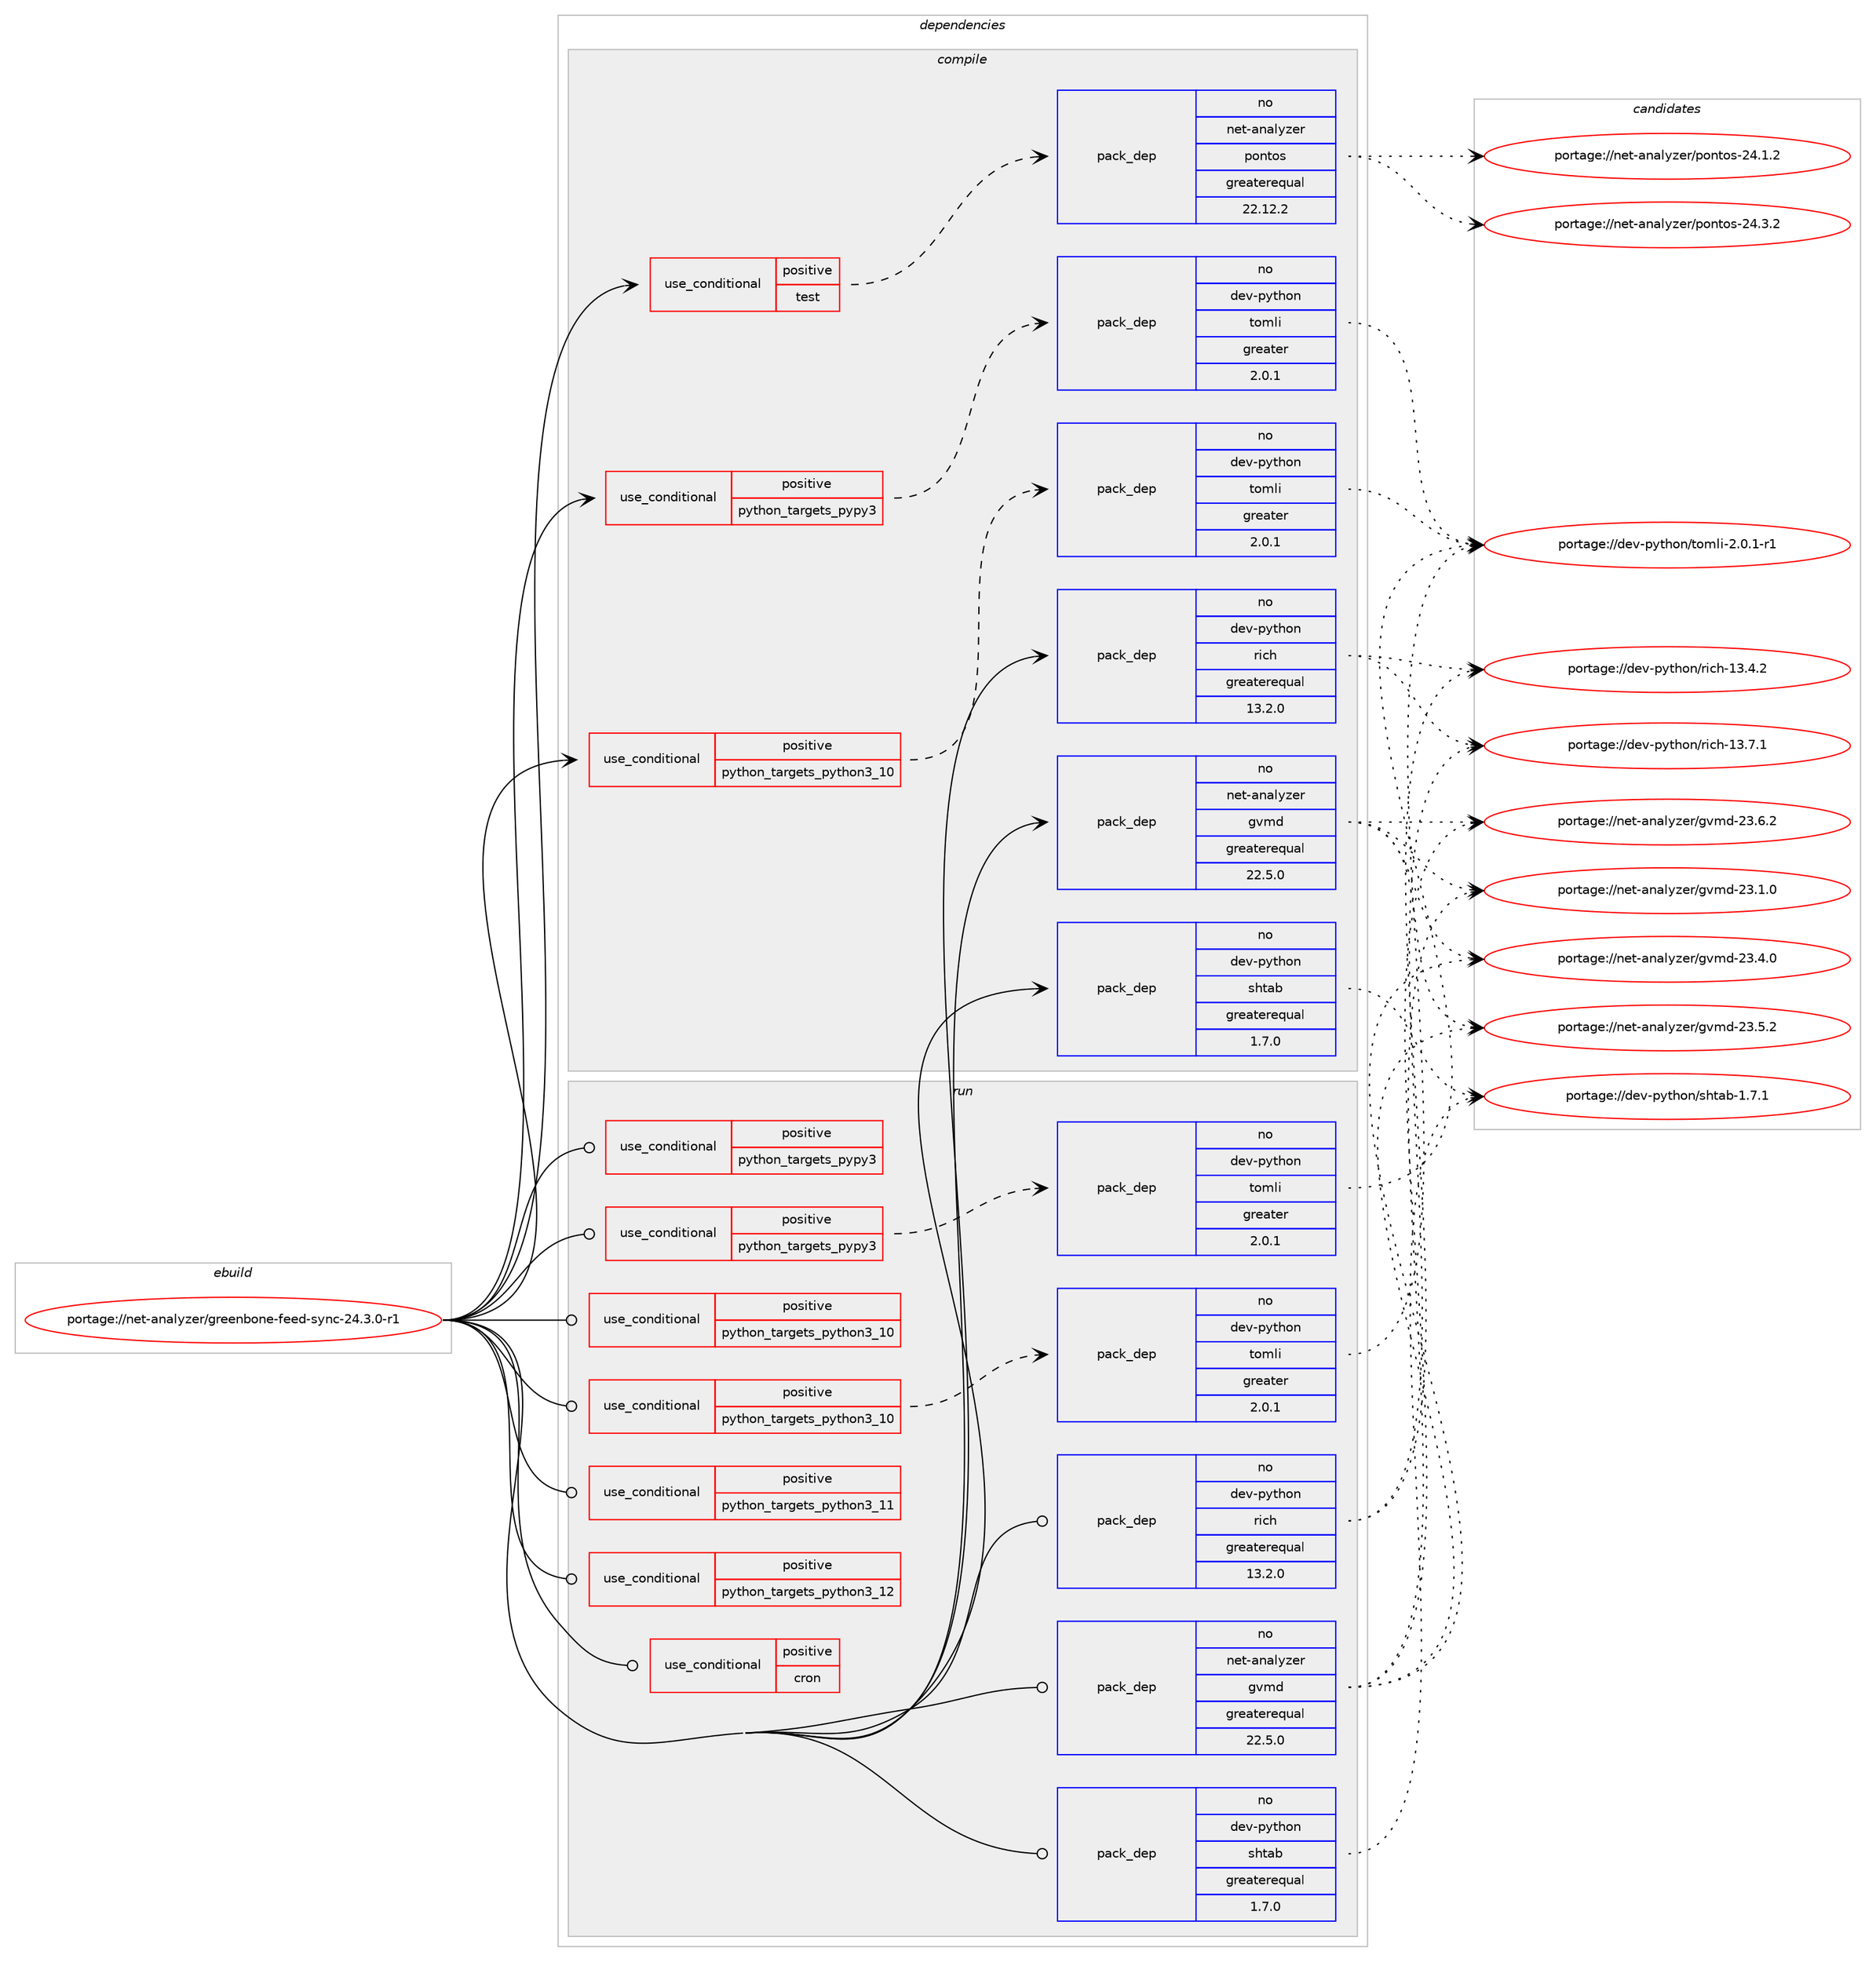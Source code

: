 digraph prolog {

# *************
# Graph options
# *************

newrank=true;
concentrate=true;
compound=true;
graph [rankdir=LR,fontname=Helvetica,fontsize=10,ranksep=1.5];#, ranksep=2.5, nodesep=0.2];
edge  [arrowhead=vee];
node  [fontname=Helvetica,fontsize=10];

# **********
# The ebuild
# **********

subgraph cluster_leftcol {
color=gray;
rank=same;
label=<<i>ebuild</i>>;
id [label="portage://net-analyzer/greenbone-feed-sync-24.3.0-r1", color=red, width=4, href="../net-analyzer/greenbone-feed-sync-24.3.0-r1.svg"];
}

# ****************
# The dependencies
# ****************

subgraph cluster_midcol {
color=gray;
label=<<i>dependencies</i>>;
subgraph cluster_compile {
fillcolor="#eeeeee";
style=filled;
label=<<i>compile</i>>;
subgraph cond84651 {
dependency173320 [label=<<TABLE BORDER="0" CELLBORDER="1" CELLSPACING="0" CELLPADDING="4"><TR><TD ROWSPAN="3" CELLPADDING="10">use_conditional</TD></TR><TR><TD>positive</TD></TR><TR><TD>python_targets_pypy3</TD></TR></TABLE>>, shape=none, color=red];
subgraph pack86173 {
dependency173321 [label=<<TABLE BORDER="0" CELLBORDER="1" CELLSPACING="0" CELLPADDING="4" WIDTH="220"><TR><TD ROWSPAN="6" CELLPADDING="30">pack_dep</TD></TR><TR><TD WIDTH="110">no</TD></TR><TR><TD>dev-python</TD></TR><TR><TD>tomli</TD></TR><TR><TD>greater</TD></TR><TR><TD>2.0.1</TD></TR></TABLE>>, shape=none, color=blue];
}
dependency173320:e -> dependency173321:w [weight=20,style="dashed",arrowhead="vee"];
}
id:e -> dependency173320:w [weight=20,style="solid",arrowhead="vee"];
subgraph cond84652 {
dependency173322 [label=<<TABLE BORDER="0" CELLBORDER="1" CELLSPACING="0" CELLPADDING="4"><TR><TD ROWSPAN="3" CELLPADDING="10">use_conditional</TD></TR><TR><TD>positive</TD></TR><TR><TD>python_targets_python3_10</TD></TR></TABLE>>, shape=none, color=red];
subgraph pack86174 {
dependency173323 [label=<<TABLE BORDER="0" CELLBORDER="1" CELLSPACING="0" CELLPADDING="4" WIDTH="220"><TR><TD ROWSPAN="6" CELLPADDING="30">pack_dep</TD></TR><TR><TD WIDTH="110">no</TD></TR><TR><TD>dev-python</TD></TR><TR><TD>tomli</TD></TR><TR><TD>greater</TD></TR><TR><TD>2.0.1</TD></TR></TABLE>>, shape=none, color=blue];
}
dependency173322:e -> dependency173323:w [weight=20,style="dashed",arrowhead="vee"];
}
id:e -> dependency173322:w [weight=20,style="solid",arrowhead="vee"];
subgraph cond84653 {
dependency173324 [label=<<TABLE BORDER="0" CELLBORDER="1" CELLSPACING="0" CELLPADDING="4"><TR><TD ROWSPAN="3" CELLPADDING="10">use_conditional</TD></TR><TR><TD>positive</TD></TR><TR><TD>test</TD></TR></TABLE>>, shape=none, color=red];
subgraph pack86175 {
dependency173325 [label=<<TABLE BORDER="0" CELLBORDER="1" CELLSPACING="0" CELLPADDING="4" WIDTH="220"><TR><TD ROWSPAN="6" CELLPADDING="30">pack_dep</TD></TR><TR><TD WIDTH="110">no</TD></TR><TR><TD>net-analyzer</TD></TR><TR><TD>pontos</TD></TR><TR><TD>greaterequal</TD></TR><TR><TD>22.12.2</TD></TR></TABLE>>, shape=none, color=blue];
}
dependency173324:e -> dependency173325:w [weight=20,style="dashed",arrowhead="vee"];
}
id:e -> dependency173324:w [weight=20,style="solid",arrowhead="vee"];
# *** BEGIN UNKNOWN DEPENDENCY TYPE (TODO) ***
# id -> package_dependency(portage://net-analyzer/greenbone-feed-sync-24.3.0-r1,install,no,acct-user,gvm,none,[,,],[],[])
# *** END UNKNOWN DEPENDENCY TYPE (TODO) ***

subgraph pack86176 {
dependency173326 [label=<<TABLE BORDER="0" CELLBORDER="1" CELLSPACING="0" CELLPADDING="4" WIDTH="220"><TR><TD ROWSPAN="6" CELLPADDING="30">pack_dep</TD></TR><TR><TD WIDTH="110">no</TD></TR><TR><TD>dev-python</TD></TR><TR><TD>rich</TD></TR><TR><TD>greaterequal</TD></TR><TR><TD>13.2.0</TD></TR></TABLE>>, shape=none, color=blue];
}
id:e -> dependency173326:w [weight=20,style="solid",arrowhead="vee"];
subgraph pack86177 {
dependency173327 [label=<<TABLE BORDER="0" CELLBORDER="1" CELLSPACING="0" CELLPADDING="4" WIDTH="220"><TR><TD ROWSPAN="6" CELLPADDING="30">pack_dep</TD></TR><TR><TD WIDTH="110">no</TD></TR><TR><TD>dev-python</TD></TR><TR><TD>shtab</TD></TR><TR><TD>greaterequal</TD></TR><TR><TD>1.7.0</TD></TR></TABLE>>, shape=none, color=blue];
}
id:e -> dependency173327:w [weight=20,style="solid",arrowhead="vee"];
subgraph pack86178 {
dependency173328 [label=<<TABLE BORDER="0" CELLBORDER="1" CELLSPACING="0" CELLPADDING="4" WIDTH="220"><TR><TD ROWSPAN="6" CELLPADDING="30">pack_dep</TD></TR><TR><TD WIDTH="110">no</TD></TR><TR><TD>net-analyzer</TD></TR><TR><TD>gvmd</TD></TR><TR><TD>greaterequal</TD></TR><TR><TD>22.5.0</TD></TR></TABLE>>, shape=none, color=blue];
}
id:e -> dependency173328:w [weight=20,style="solid",arrowhead="vee"];
# *** BEGIN UNKNOWN DEPENDENCY TYPE (TODO) ***
# id -> package_dependency(portage://net-analyzer/greenbone-feed-sync-24.3.0-r1,install,no,net-misc,rsync,none,[,,],[],[])
# *** END UNKNOWN DEPENDENCY TYPE (TODO) ***

}
subgraph cluster_compileandrun {
fillcolor="#eeeeee";
style=filled;
label=<<i>compile and run</i>>;
}
subgraph cluster_run {
fillcolor="#eeeeee";
style=filled;
label=<<i>run</i>>;
subgraph cond84654 {
dependency173329 [label=<<TABLE BORDER="0" CELLBORDER="1" CELLSPACING="0" CELLPADDING="4"><TR><TD ROWSPAN="3" CELLPADDING="10">use_conditional</TD></TR><TR><TD>positive</TD></TR><TR><TD>cron</TD></TR></TABLE>>, shape=none, color=red];
# *** BEGIN UNKNOWN DEPENDENCY TYPE (TODO) ***
# dependency173329 -> package_dependency(portage://net-analyzer/greenbone-feed-sync-24.3.0-r1,run,no,virtual,cron,none,[,,],[],[])
# *** END UNKNOWN DEPENDENCY TYPE (TODO) ***

}
id:e -> dependency173329:w [weight=20,style="solid",arrowhead="odot"];
subgraph cond84655 {
dependency173330 [label=<<TABLE BORDER="0" CELLBORDER="1" CELLSPACING="0" CELLPADDING="4"><TR><TD ROWSPAN="3" CELLPADDING="10">use_conditional</TD></TR><TR><TD>positive</TD></TR><TR><TD>python_targets_pypy3</TD></TR></TABLE>>, shape=none, color=red];
# *** BEGIN UNKNOWN DEPENDENCY TYPE (TODO) ***
# dependency173330 -> package_dependency(portage://net-analyzer/greenbone-feed-sync-24.3.0-r1,run,no,dev-python,pypy3,none,[,,],any_same_slot,[])
# *** END UNKNOWN DEPENDENCY TYPE (TODO) ***

}
id:e -> dependency173330:w [weight=20,style="solid",arrowhead="odot"];
subgraph cond84656 {
dependency173331 [label=<<TABLE BORDER="0" CELLBORDER="1" CELLSPACING="0" CELLPADDING="4"><TR><TD ROWSPAN="3" CELLPADDING="10">use_conditional</TD></TR><TR><TD>positive</TD></TR><TR><TD>python_targets_pypy3</TD></TR></TABLE>>, shape=none, color=red];
subgraph pack86179 {
dependency173332 [label=<<TABLE BORDER="0" CELLBORDER="1" CELLSPACING="0" CELLPADDING="4" WIDTH="220"><TR><TD ROWSPAN="6" CELLPADDING="30">pack_dep</TD></TR><TR><TD WIDTH="110">no</TD></TR><TR><TD>dev-python</TD></TR><TR><TD>tomli</TD></TR><TR><TD>greater</TD></TR><TR><TD>2.0.1</TD></TR></TABLE>>, shape=none, color=blue];
}
dependency173331:e -> dependency173332:w [weight=20,style="dashed",arrowhead="vee"];
}
id:e -> dependency173331:w [weight=20,style="solid",arrowhead="odot"];
subgraph cond84657 {
dependency173333 [label=<<TABLE BORDER="0" CELLBORDER="1" CELLSPACING="0" CELLPADDING="4"><TR><TD ROWSPAN="3" CELLPADDING="10">use_conditional</TD></TR><TR><TD>positive</TD></TR><TR><TD>python_targets_python3_10</TD></TR></TABLE>>, shape=none, color=red];
# *** BEGIN UNKNOWN DEPENDENCY TYPE (TODO) ***
# dependency173333 -> package_dependency(portage://net-analyzer/greenbone-feed-sync-24.3.0-r1,run,no,dev-lang,python,none,[,,],[slot(3.10)],[])
# *** END UNKNOWN DEPENDENCY TYPE (TODO) ***

}
id:e -> dependency173333:w [weight=20,style="solid",arrowhead="odot"];
subgraph cond84658 {
dependency173334 [label=<<TABLE BORDER="0" CELLBORDER="1" CELLSPACING="0" CELLPADDING="4"><TR><TD ROWSPAN="3" CELLPADDING="10">use_conditional</TD></TR><TR><TD>positive</TD></TR><TR><TD>python_targets_python3_10</TD></TR></TABLE>>, shape=none, color=red];
subgraph pack86180 {
dependency173335 [label=<<TABLE BORDER="0" CELLBORDER="1" CELLSPACING="0" CELLPADDING="4" WIDTH="220"><TR><TD ROWSPAN="6" CELLPADDING="30">pack_dep</TD></TR><TR><TD WIDTH="110">no</TD></TR><TR><TD>dev-python</TD></TR><TR><TD>tomli</TD></TR><TR><TD>greater</TD></TR><TR><TD>2.0.1</TD></TR></TABLE>>, shape=none, color=blue];
}
dependency173334:e -> dependency173335:w [weight=20,style="dashed",arrowhead="vee"];
}
id:e -> dependency173334:w [weight=20,style="solid",arrowhead="odot"];
subgraph cond84659 {
dependency173336 [label=<<TABLE BORDER="0" CELLBORDER="1" CELLSPACING="0" CELLPADDING="4"><TR><TD ROWSPAN="3" CELLPADDING="10">use_conditional</TD></TR><TR><TD>positive</TD></TR><TR><TD>python_targets_python3_11</TD></TR></TABLE>>, shape=none, color=red];
# *** BEGIN UNKNOWN DEPENDENCY TYPE (TODO) ***
# dependency173336 -> package_dependency(portage://net-analyzer/greenbone-feed-sync-24.3.0-r1,run,no,dev-lang,python,none,[,,],[slot(3.11)],[])
# *** END UNKNOWN DEPENDENCY TYPE (TODO) ***

}
id:e -> dependency173336:w [weight=20,style="solid",arrowhead="odot"];
subgraph cond84660 {
dependency173337 [label=<<TABLE BORDER="0" CELLBORDER="1" CELLSPACING="0" CELLPADDING="4"><TR><TD ROWSPAN="3" CELLPADDING="10">use_conditional</TD></TR><TR><TD>positive</TD></TR><TR><TD>python_targets_python3_12</TD></TR></TABLE>>, shape=none, color=red];
# *** BEGIN UNKNOWN DEPENDENCY TYPE (TODO) ***
# dependency173337 -> package_dependency(portage://net-analyzer/greenbone-feed-sync-24.3.0-r1,run,no,dev-lang,python,none,[,,],[slot(3.12)],[])
# *** END UNKNOWN DEPENDENCY TYPE (TODO) ***

}
id:e -> dependency173337:w [weight=20,style="solid",arrowhead="odot"];
# *** BEGIN UNKNOWN DEPENDENCY TYPE (TODO) ***
# id -> package_dependency(portage://net-analyzer/greenbone-feed-sync-24.3.0-r1,run,no,acct-user,gvm,none,[,,],[],[])
# *** END UNKNOWN DEPENDENCY TYPE (TODO) ***

subgraph pack86181 {
dependency173338 [label=<<TABLE BORDER="0" CELLBORDER="1" CELLSPACING="0" CELLPADDING="4" WIDTH="220"><TR><TD ROWSPAN="6" CELLPADDING="30">pack_dep</TD></TR><TR><TD WIDTH="110">no</TD></TR><TR><TD>dev-python</TD></TR><TR><TD>rich</TD></TR><TR><TD>greaterequal</TD></TR><TR><TD>13.2.0</TD></TR></TABLE>>, shape=none, color=blue];
}
id:e -> dependency173338:w [weight=20,style="solid",arrowhead="odot"];
subgraph pack86182 {
dependency173339 [label=<<TABLE BORDER="0" CELLBORDER="1" CELLSPACING="0" CELLPADDING="4" WIDTH="220"><TR><TD ROWSPAN="6" CELLPADDING="30">pack_dep</TD></TR><TR><TD WIDTH="110">no</TD></TR><TR><TD>dev-python</TD></TR><TR><TD>shtab</TD></TR><TR><TD>greaterequal</TD></TR><TR><TD>1.7.0</TD></TR></TABLE>>, shape=none, color=blue];
}
id:e -> dependency173339:w [weight=20,style="solid",arrowhead="odot"];
subgraph pack86183 {
dependency173340 [label=<<TABLE BORDER="0" CELLBORDER="1" CELLSPACING="0" CELLPADDING="4" WIDTH="220"><TR><TD ROWSPAN="6" CELLPADDING="30">pack_dep</TD></TR><TR><TD WIDTH="110">no</TD></TR><TR><TD>net-analyzer</TD></TR><TR><TD>gvmd</TD></TR><TR><TD>greaterequal</TD></TR><TR><TD>22.5.0</TD></TR></TABLE>>, shape=none, color=blue];
}
id:e -> dependency173340:w [weight=20,style="solid",arrowhead="odot"];
# *** BEGIN UNKNOWN DEPENDENCY TYPE (TODO) ***
# id -> package_dependency(portage://net-analyzer/greenbone-feed-sync-24.3.0-r1,run,no,net-misc,rsync,none,[,,],[],[])
# *** END UNKNOWN DEPENDENCY TYPE (TODO) ***

}
}

# **************
# The candidates
# **************

subgraph cluster_choices {
rank=same;
color=gray;
label=<<i>candidates</i>>;

subgraph choice86173 {
color=black;
nodesep=1;
choice10010111845112121116104111110471161111091081054550464846494511449 [label="portage://dev-python/tomli-2.0.1-r1", color=red, width=4,href="../dev-python/tomli-2.0.1-r1.svg"];
dependency173321:e -> choice10010111845112121116104111110471161111091081054550464846494511449:w [style=dotted,weight="100"];
}
subgraph choice86174 {
color=black;
nodesep=1;
choice10010111845112121116104111110471161111091081054550464846494511449 [label="portage://dev-python/tomli-2.0.1-r1", color=red, width=4,href="../dev-python/tomli-2.0.1-r1.svg"];
dependency173323:e -> choice10010111845112121116104111110471161111091081054550464846494511449:w [style=dotted,weight="100"];
}
subgraph choice86175 {
color=black;
nodesep=1;
choice1101011164597110971081211221011144711211111011611111545505246494650 [label="portage://net-analyzer/pontos-24.1.2", color=red, width=4,href="../net-analyzer/pontos-24.1.2.svg"];
choice1101011164597110971081211221011144711211111011611111545505246514650 [label="portage://net-analyzer/pontos-24.3.2", color=red, width=4,href="../net-analyzer/pontos-24.3.2.svg"];
dependency173325:e -> choice1101011164597110971081211221011144711211111011611111545505246494650:w [style=dotted,weight="100"];
dependency173325:e -> choice1101011164597110971081211221011144711211111011611111545505246514650:w [style=dotted,weight="100"];
}
subgraph choice86176 {
color=black;
nodesep=1;
choice10010111845112121116104111110471141059910445495146524650 [label="portage://dev-python/rich-13.4.2", color=red, width=4,href="../dev-python/rich-13.4.2.svg"];
choice10010111845112121116104111110471141059910445495146554649 [label="portage://dev-python/rich-13.7.1", color=red, width=4,href="../dev-python/rich-13.7.1.svg"];
dependency173326:e -> choice10010111845112121116104111110471141059910445495146524650:w [style=dotted,weight="100"];
dependency173326:e -> choice10010111845112121116104111110471141059910445495146554649:w [style=dotted,weight="100"];
}
subgraph choice86177 {
color=black;
nodesep=1;
choice10010111845112121116104111110471151041169798454946554649 [label="portage://dev-python/shtab-1.7.1", color=red, width=4,href="../dev-python/shtab-1.7.1.svg"];
dependency173327:e -> choice10010111845112121116104111110471151041169798454946554649:w [style=dotted,weight="100"];
}
subgraph choice86178 {
color=black;
nodesep=1;
choice1101011164597110971081211221011144710311810910045505146494648 [label="portage://net-analyzer/gvmd-23.1.0", color=red, width=4,href="../net-analyzer/gvmd-23.1.0.svg"];
choice1101011164597110971081211221011144710311810910045505146524648 [label="portage://net-analyzer/gvmd-23.4.0", color=red, width=4,href="../net-analyzer/gvmd-23.4.0.svg"];
choice1101011164597110971081211221011144710311810910045505146534650 [label="portage://net-analyzer/gvmd-23.5.2", color=red, width=4,href="../net-analyzer/gvmd-23.5.2.svg"];
choice1101011164597110971081211221011144710311810910045505146544650 [label="portage://net-analyzer/gvmd-23.6.2", color=red, width=4,href="../net-analyzer/gvmd-23.6.2.svg"];
dependency173328:e -> choice1101011164597110971081211221011144710311810910045505146494648:w [style=dotted,weight="100"];
dependency173328:e -> choice1101011164597110971081211221011144710311810910045505146524648:w [style=dotted,weight="100"];
dependency173328:e -> choice1101011164597110971081211221011144710311810910045505146534650:w [style=dotted,weight="100"];
dependency173328:e -> choice1101011164597110971081211221011144710311810910045505146544650:w [style=dotted,weight="100"];
}
subgraph choice86179 {
color=black;
nodesep=1;
choice10010111845112121116104111110471161111091081054550464846494511449 [label="portage://dev-python/tomli-2.0.1-r1", color=red, width=4,href="../dev-python/tomli-2.0.1-r1.svg"];
dependency173332:e -> choice10010111845112121116104111110471161111091081054550464846494511449:w [style=dotted,weight="100"];
}
subgraph choice86180 {
color=black;
nodesep=1;
choice10010111845112121116104111110471161111091081054550464846494511449 [label="portage://dev-python/tomli-2.0.1-r1", color=red, width=4,href="../dev-python/tomli-2.0.1-r1.svg"];
dependency173335:e -> choice10010111845112121116104111110471161111091081054550464846494511449:w [style=dotted,weight="100"];
}
subgraph choice86181 {
color=black;
nodesep=1;
choice10010111845112121116104111110471141059910445495146524650 [label="portage://dev-python/rich-13.4.2", color=red, width=4,href="../dev-python/rich-13.4.2.svg"];
choice10010111845112121116104111110471141059910445495146554649 [label="portage://dev-python/rich-13.7.1", color=red, width=4,href="../dev-python/rich-13.7.1.svg"];
dependency173338:e -> choice10010111845112121116104111110471141059910445495146524650:w [style=dotted,weight="100"];
dependency173338:e -> choice10010111845112121116104111110471141059910445495146554649:w [style=dotted,weight="100"];
}
subgraph choice86182 {
color=black;
nodesep=1;
choice10010111845112121116104111110471151041169798454946554649 [label="portage://dev-python/shtab-1.7.1", color=red, width=4,href="../dev-python/shtab-1.7.1.svg"];
dependency173339:e -> choice10010111845112121116104111110471151041169798454946554649:w [style=dotted,weight="100"];
}
subgraph choice86183 {
color=black;
nodesep=1;
choice1101011164597110971081211221011144710311810910045505146494648 [label="portage://net-analyzer/gvmd-23.1.0", color=red, width=4,href="../net-analyzer/gvmd-23.1.0.svg"];
choice1101011164597110971081211221011144710311810910045505146524648 [label="portage://net-analyzer/gvmd-23.4.0", color=red, width=4,href="../net-analyzer/gvmd-23.4.0.svg"];
choice1101011164597110971081211221011144710311810910045505146534650 [label="portage://net-analyzer/gvmd-23.5.2", color=red, width=4,href="../net-analyzer/gvmd-23.5.2.svg"];
choice1101011164597110971081211221011144710311810910045505146544650 [label="portage://net-analyzer/gvmd-23.6.2", color=red, width=4,href="../net-analyzer/gvmd-23.6.2.svg"];
dependency173340:e -> choice1101011164597110971081211221011144710311810910045505146494648:w [style=dotted,weight="100"];
dependency173340:e -> choice1101011164597110971081211221011144710311810910045505146524648:w [style=dotted,weight="100"];
dependency173340:e -> choice1101011164597110971081211221011144710311810910045505146534650:w [style=dotted,weight="100"];
dependency173340:e -> choice1101011164597110971081211221011144710311810910045505146544650:w [style=dotted,weight="100"];
}
}

}
